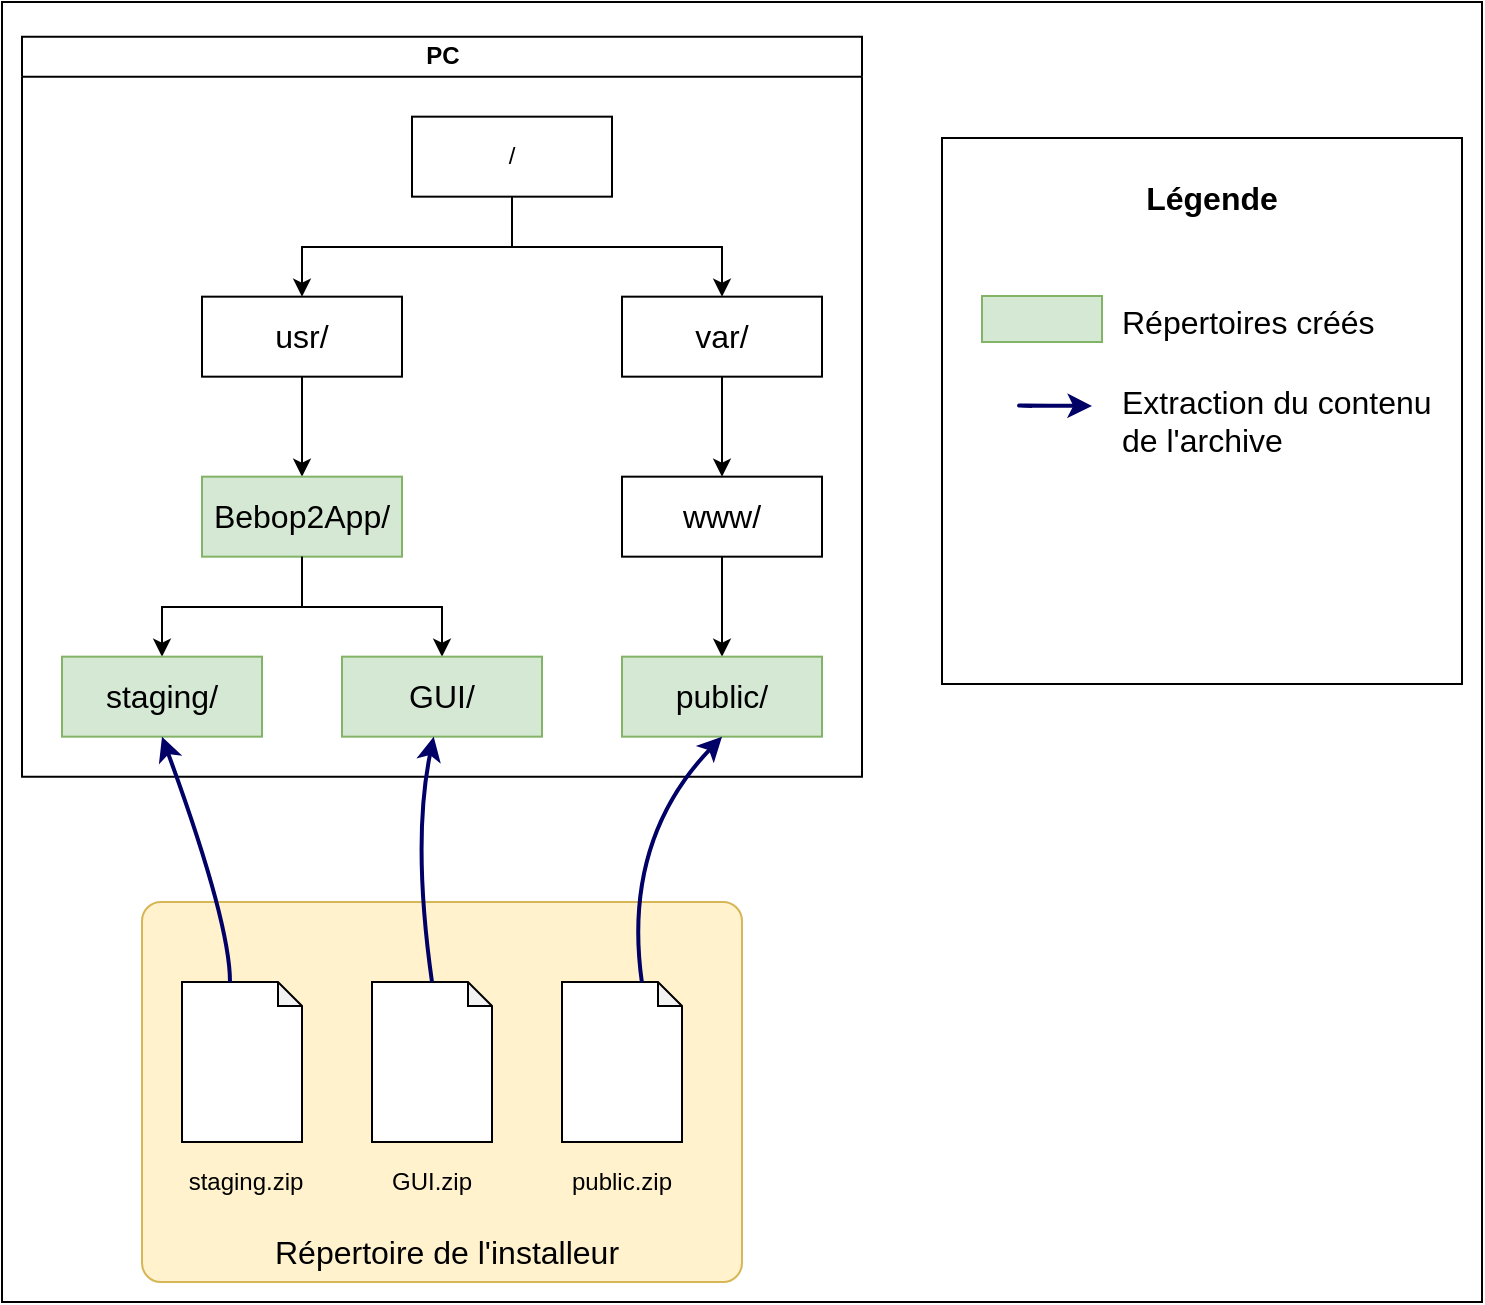 <mxfile version="10.6.6" type="device"><diagram id="tQ2uXsOXd6YQH2VY5ARL" name="Page-1"><mxGraphModel dx="840" dy="1713" grid="1" gridSize="10" guides="1" tooltips="1" connect="1" arrows="1" fold="1" page="1" pageScale="1" pageWidth="827" pageHeight="1169" math="0" shadow="0"><root><mxCell id="0"/><mxCell id="1" parent="0"/><mxCell id="4Qr9a86o6xOdV1OJVkob-1" value="" style="rounded=0;whiteSpace=wrap;html=1;fillColor=none;" vertex="1" parent="1"><mxGeometry x="50" y="-350" width="740" height="650" as="geometry"/></mxCell><mxCell id="fU_JeBJVSSJC91zEQvex-44" value="" style="rounded=0;whiteSpace=wrap;html=1;" parent="1" vertex="1"><mxGeometry x="520" y="-282" width="260" height="273" as="geometry"/></mxCell><mxCell id="fU_JeBJVSSJC91zEQvex-1" value="" style="rounded=1;whiteSpace=wrap;html=1;arcSize=5;fillColor=#fff2cc;strokeColor=#d6b656;" parent="1" vertex="1"><mxGeometry x="120" y="100" width="300" height="190" as="geometry"/></mxCell><mxCell id="fU_JeBJVSSJC91zEQvex-2" value="" style="shape=note;whiteSpace=wrap;html=1;backgroundOutline=1;darkOpacity=0.05;size=12;" parent="1" vertex="1"><mxGeometry x="140" y="140" width="60" height="80" as="geometry"/></mxCell><mxCell id="fU_JeBJVSSJC91zEQvex-3" value="" style="shape=note;whiteSpace=wrap;html=1;backgroundOutline=1;darkOpacity=0.05;size=12;" parent="1" vertex="1"><mxGeometry x="235" y="140" width="60" height="80" as="geometry"/></mxCell><mxCell id="fU_JeBJVSSJC91zEQvex-4" value="" style="shape=note;whiteSpace=wrap;html=1;backgroundOutline=1;darkOpacity=0.05;size=12;" parent="1" vertex="1"><mxGeometry x="330" y="140" width="60" height="80" as="geometry"/></mxCell><mxCell id="fU_JeBJVSSJC91zEQvex-5" value="staging.zip" style="text;html=1;strokeColor=none;fillColor=none;align=center;verticalAlign=middle;whiteSpace=wrap;rounded=0;" parent="1" vertex="1"><mxGeometry x="142" y="230" width="60" height="20" as="geometry"/></mxCell><mxCell id="fU_JeBJVSSJC91zEQvex-6" value="GUI.zip" style="text;html=1;strokeColor=none;fillColor=none;align=center;verticalAlign=middle;whiteSpace=wrap;rounded=0;" parent="1" vertex="1"><mxGeometry x="235" y="230" width="60" height="20" as="geometry"/></mxCell><mxCell id="fU_JeBJVSSJC91zEQvex-7" value="public.zip" style="text;html=1;strokeColor=none;fillColor=none;align=center;verticalAlign=middle;whiteSpace=wrap;rounded=0;" parent="1" vertex="1"><mxGeometry x="330" y="230" width="60" height="20" as="geometry"/></mxCell><mxCell id="fU_JeBJVSSJC91zEQvex-8" value="PC" style="swimlane;html=1;startSize=20;horizontal=1;childLayout=treeLayout;horizontalTree=0;resizable=0;containerType=tree;" parent="1" vertex="1"><mxGeometry x="60" y="-332.667" width="420" height="370" as="geometry"><mxRectangle x="60" y="-332.667" width="50" height="20" as="alternateBounds"/></mxGeometry></mxCell><mxCell id="fU_JeBJVSSJC91zEQvex-9" value="/" style="whiteSpace=wrap;html=1;" parent="fU_JeBJVSSJC91zEQvex-8" vertex="1"><mxGeometry x="195" y="40" width="100" height="40" as="geometry"/></mxCell><mxCell id="fU_JeBJVSSJC91zEQvex-10" value="&lt;font style=&quot;font-size: 16px&quot;&gt;usr/&lt;/font&gt;" style="whiteSpace=wrap;html=1;" parent="fU_JeBJVSSJC91zEQvex-8" vertex="1"><mxGeometry x="90" y="130" width="100" height="40" as="geometry"/></mxCell><mxCell id="fU_JeBJVSSJC91zEQvex-11" value="" style="edgeStyle=elbowEdgeStyle;elbow=vertical;html=1;rounded=0;" parent="fU_JeBJVSSJC91zEQvex-8" source="fU_JeBJVSSJC91zEQvex-9" target="fU_JeBJVSSJC91zEQvex-10" edge="1"><mxGeometry relative="1" as="geometry"/></mxCell><mxCell id="fU_JeBJVSSJC91zEQvex-12" value="&lt;font style=&quot;font-size: 16px&quot;&gt;var/&lt;/font&gt;" style="whiteSpace=wrap;html=1;" parent="fU_JeBJVSSJC91zEQvex-8" vertex="1"><mxGeometry x="300" y="130" width="100" height="40" as="geometry"/></mxCell><mxCell id="fU_JeBJVSSJC91zEQvex-13" value="" style="edgeStyle=elbowEdgeStyle;elbow=vertical;html=1;rounded=0;" parent="fU_JeBJVSSJC91zEQvex-8" source="fU_JeBJVSSJC91zEQvex-9" target="fU_JeBJVSSJC91zEQvex-12" edge="1"><mxGeometry relative="1" as="geometry"/></mxCell><mxCell id="fU_JeBJVSSJC91zEQvex-18" value="" style="edgeStyle=elbowEdgeStyle;elbow=vertical;html=1;rounded=0;" parent="fU_JeBJVSSJC91zEQvex-8" source="fU_JeBJVSSJC91zEQvex-10" target="fU_JeBJVSSJC91zEQvex-19" edge="1"><mxGeometry relative="1" as="geometry"><mxPoint x="590" y="225" as="sourcePoint"/></mxGeometry></mxCell><mxCell id="fU_JeBJVSSJC91zEQvex-19" value="&lt;font style=&quot;font-size: 16px&quot;&gt;Bebop2App/&lt;/font&gt;" style="whiteSpace=wrap;html=1;fillColor=#d5e8d4;strokeColor=#82b366;" parent="fU_JeBJVSSJC91zEQvex-8" vertex="1"><mxGeometry x="90" y="220" width="100" height="40" as="geometry"/></mxCell><mxCell id="fU_JeBJVSSJC91zEQvex-20" value="" style="edgeStyle=elbowEdgeStyle;elbow=vertical;html=1;rounded=0;" parent="fU_JeBJVSSJC91zEQvex-8" source="fU_JeBJVSSJC91zEQvex-12" target="fU_JeBJVSSJC91zEQvex-21" edge="1"><mxGeometry relative="1" as="geometry"><mxPoint x="590" y="225" as="sourcePoint"/></mxGeometry></mxCell><mxCell id="fU_JeBJVSSJC91zEQvex-21" value="&lt;font style=&quot;font-size: 16px&quot;&gt;www/&lt;/font&gt;" style="whiteSpace=wrap;html=1;" parent="fU_JeBJVSSJC91zEQvex-8" vertex="1"><mxGeometry x="300" y="220" width="100" height="40" as="geometry"/></mxCell><mxCell id="fU_JeBJVSSJC91zEQvex-22" value="" style="edgeStyle=elbowEdgeStyle;elbow=vertical;html=1;rounded=0;" parent="fU_JeBJVSSJC91zEQvex-8" source="fU_JeBJVSSJC91zEQvex-21" target="fU_JeBJVSSJC91zEQvex-23" edge="1"><mxGeometry relative="1" as="geometry"><mxPoint x="660" y="315" as="sourcePoint"/></mxGeometry></mxCell><mxCell id="fU_JeBJVSSJC91zEQvex-23" value="&lt;font style=&quot;font-size: 16px&quot;&gt;public/&lt;/font&gt;" style="whiteSpace=wrap;html=1;fillColor=#d5e8d4;strokeColor=#82b366;" parent="fU_JeBJVSSJC91zEQvex-8" vertex="1"><mxGeometry x="300" y="310" width="100" height="40" as="geometry"/></mxCell><mxCell id="fU_JeBJVSSJC91zEQvex-24" value="" style="edgeStyle=elbowEdgeStyle;elbow=vertical;html=1;rounded=0;" parent="fU_JeBJVSSJC91zEQvex-8" source="fU_JeBJVSSJC91zEQvex-19" target="fU_JeBJVSSJC91zEQvex-25" edge="1"><mxGeometry relative="1" as="geometry"><mxPoint x="520" y="315" as="sourcePoint"/></mxGeometry></mxCell><mxCell id="fU_JeBJVSSJC91zEQvex-25" value="&lt;font style=&quot;font-size: 16px&quot;&gt;staging/&lt;/font&gt;" style="whiteSpace=wrap;html=1;fillColor=#d5e8d4;strokeColor=#82b366;" parent="fU_JeBJVSSJC91zEQvex-8" vertex="1"><mxGeometry x="20" y="310" width="100" height="40" as="geometry"/></mxCell><mxCell id="fU_JeBJVSSJC91zEQvex-26" value="" style="edgeStyle=elbowEdgeStyle;elbow=vertical;html=1;rounded=0;" parent="fU_JeBJVSSJC91zEQvex-8" source="fU_JeBJVSSJC91zEQvex-19" target="fU_JeBJVSSJC91zEQvex-27" edge="1"><mxGeometry relative="1" as="geometry"><mxPoint x="520" y="315" as="sourcePoint"/></mxGeometry></mxCell><mxCell id="fU_JeBJVSSJC91zEQvex-27" value="&lt;font style=&quot;font-size: 16px&quot;&gt;GUI/&lt;/font&gt;" style="whiteSpace=wrap;html=1;fillColor=#d5e8d4;strokeColor=#82b366;" parent="fU_JeBJVSSJC91zEQvex-8" vertex="1"><mxGeometry x="160" y="310" width="100" height="40" as="geometry"/></mxCell><mxCell id="fU_JeBJVSSJC91zEQvex-36" value="" style="curved=1;endArrow=classic;html=1;exitX=0;exitY=0;exitDx=24;exitDy=0;exitPerimeter=0;entryX=0.5;entryY=1;entryDx=0;entryDy=0;strokeWidth=2;fillColor=#e1d5e7;strokeColor=#000066;" parent="1" source="fU_JeBJVSSJC91zEQvex-2" target="fU_JeBJVSSJC91zEQvex-25" edge="1"><mxGeometry width="50" height="50" relative="1" as="geometry"><mxPoint x="140" y="120" as="sourcePoint"/><mxPoint x="190" y="70" as="targetPoint"/><Array as="points"><mxPoint x="164" y="110"/></Array></mxGeometry></mxCell><mxCell id="fU_JeBJVSSJC91zEQvex-38" value="" style="curved=1;endArrow=classic;html=1;exitX=0.5;exitY=0;exitDx=0;exitDy=0;exitPerimeter=0;strokeWidth=2;strokeColor=#000066;" parent="1" source="fU_JeBJVSSJC91zEQvex-3" target="fU_JeBJVSSJC91zEQvex-27" edge="1"><mxGeometry width="50" height="50" relative="1" as="geometry"><mxPoint x="278.765" y="139.618" as="sourcePoint"/><mxPoint x="244.647" y="17.265" as="targetPoint"/><Array as="points"><mxPoint x="255" y="69.5"/></Array></mxGeometry></mxCell><mxCell id="fU_JeBJVSSJC91zEQvex-39" value="" style="curved=1;endArrow=classic;html=1;exitX=0.5;exitY=0;exitDx=0;exitDy=0;exitPerimeter=0;entryX=0.5;entryY=1;entryDx=0;entryDy=0;strokeColor=#000066;strokeWidth=2;" parent="1" target="fU_JeBJVSSJC91zEQvex-23" edge="1"><mxGeometry width="50" height="50" relative="1" as="geometry"><mxPoint x="369.941" y="140.118" as="sourcePoint"/><mxPoint x="370.843" y="17.333" as="targetPoint"/><Array as="points"><mxPoint x="360" y="69.5"/></Array></mxGeometry></mxCell><mxCell id="fU_JeBJVSSJC91zEQvex-40" value="" style="rounded=0;whiteSpace=wrap;html=1;fillColor=#d5e8d4;strokeColor=#82b366;" parent="1" vertex="1"><mxGeometry x="540" y="-203" width="60" height="23" as="geometry"/></mxCell><mxCell id="fU_JeBJVSSJC91zEQvex-41" value="&lt;font style=&quot;font-size: 16px&quot;&gt;Répertoires créés&lt;/font&gt;" style="text;html=1;resizable=0;points=[];autosize=1;align=left;verticalAlign=top;spacingTop=-4;" parent="1" vertex="1"><mxGeometry x="608" y="-202" width="140" height="20" as="geometry"/></mxCell><mxCell id="fU_JeBJVSSJC91zEQvex-42" value="" style="curved=1;endArrow=classic;html=1;strokeColor=#000066;strokeWidth=2;" parent="1" edge="1"><mxGeometry width="50" height="50" relative="1" as="geometry"><mxPoint x="565" y="-148" as="sourcePoint"/><mxPoint x="595" y="-148" as="targetPoint"/><Array as="points"><mxPoint x="545" y="-148.5"/></Array></mxGeometry></mxCell><mxCell id="fU_JeBJVSSJC91zEQvex-43" value="&lt;font style=&quot;font-size: 16px&quot;&gt;Extraction du contenu &lt;br&gt;de l'archive&lt;/font&gt;" style="text;html=1;resizable=0;points=[];autosize=1;align=left;verticalAlign=top;spacingTop=-4;" parent="1" vertex="1"><mxGeometry x="608" y="-162.5" width="170" height="30" as="geometry"/></mxCell><mxCell id="fU_JeBJVSSJC91zEQvex-45" value="&lt;font style=&quot;font-size: 16px&quot;&gt;&lt;b&gt;Légende&lt;/b&gt;&lt;/font&gt;" style="text;html=1;strokeColor=none;fillColor=none;align=center;verticalAlign=middle;whiteSpace=wrap;rounded=0;" parent="1" vertex="1"><mxGeometry x="635" y="-262.5" width="40" height="20" as="geometry"/></mxCell><mxCell id="fU_JeBJVSSJC91zEQvex-46" value="&lt;span style=&quot;font-size: 16px&quot;&gt;Répertoire de l'installeur&lt;/span&gt;" style="text;html=1;strokeColor=none;fillColor=none;align=center;verticalAlign=middle;whiteSpace=wrap;rounded=0;" parent="1" vertex="1"><mxGeometry x="155" y="265" width="235" height="20" as="geometry"/></mxCell></root></mxGraphModel></diagram></mxfile>
